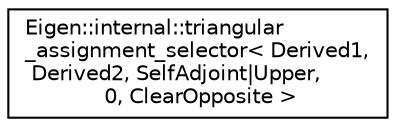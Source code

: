 digraph "Graphical Class Hierarchy"
{
  edge [fontname="Helvetica",fontsize="10",labelfontname="Helvetica",labelfontsize="10"];
  node [fontname="Helvetica",fontsize="10",shape=record];
  rankdir="LR";
  Node1 [label="Eigen::internal::triangular\l_assignment_selector\< Derived1,\l Derived2, SelfAdjoint\|Upper,\l 0, ClearOpposite \>",height=0.2,width=0.4,color="black", fillcolor="white", style="filled",URL="$struct_eigen_1_1internal_1_1triangular__assignment__selector_3_01_derived1_00_01_derived2_00_01_fbf563ad0c83a2d1b662542a69ca24d6.html"];
}
